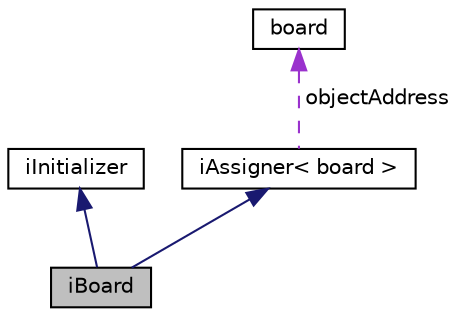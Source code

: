 digraph "iBoard"
{
 // LATEX_PDF_SIZE
  edge [fontname="Helvetica",fontsize="10",labelfontname="Helvetica",labelfontsize="10"];
  node [fontname="Helvetica",fontsize="10",shape=record];
  Node1 [label="iBoard",height=0.2,width=0.4,color="black", fillcolor="grey75", style="filled", fontcolor="black",tooltip=" "];
  Node2 -> Node1 [dir="back",color="midnightblue",fontsize="10",style="solid",fontname="Helvetica"];
  Node2 [label="iInitializer",height=0.2,width=0.4,color="black", fillcolor="white", style="filled",URL="$structi_initializer.html",tooltip=" "];
  Node3 -> Node1 [dir="back",color="midnightblue",fontsize="10",style="solid",fontname="Helvetica"];
  Node3 [label="iAssigner\< board \>",height=0.2,width=0.4,color="black", fillcolor="white", style="filled",URL="$structi_assigner.html",tooltip=" "];
  Node4 -> Node3 [dir="back",color="darkorchid3",fontsize="10",style="dashed",label=" objectAddress" ,fontname="Helvetica"];
  Node4 [label="board",height=0.2,width=0.4,color="black", fillcolor="white", style="filled",URL="$classboard.html",tooltip=" "];
}
